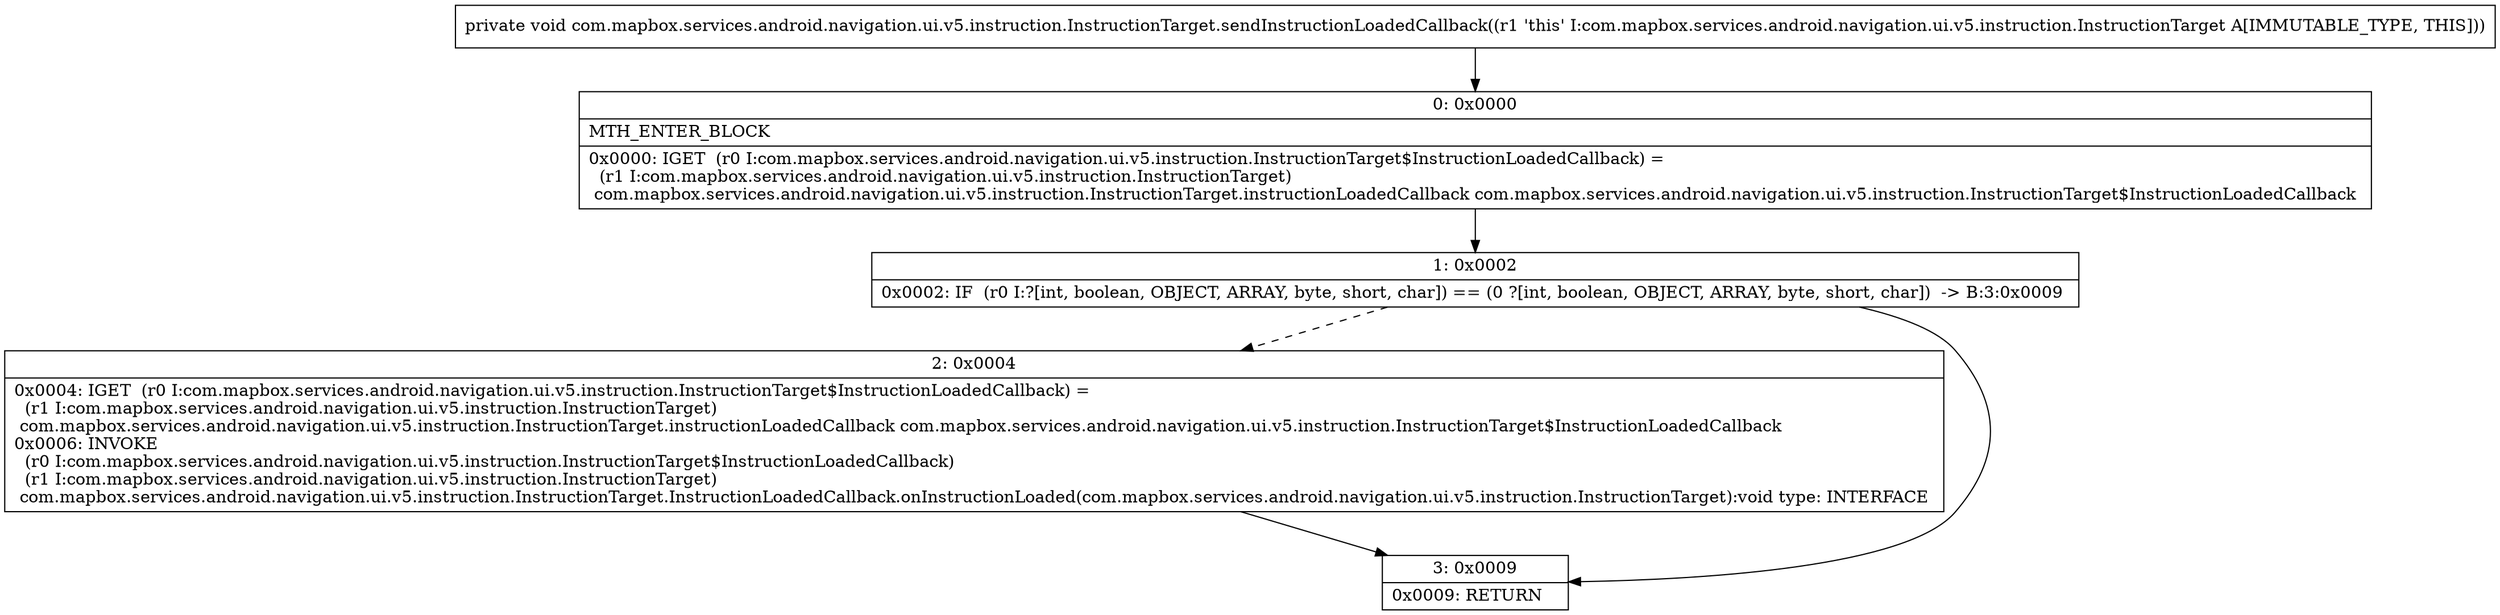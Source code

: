 digraph "CFG forcom.mapbox.services.android.navigation.ui.v5.instruction.InstructionTarget.sendInstructionLoadedCallback()V" {
Node_0 [shape=record,label="{0\:\ 0x0000|MTH_ENTER_BLOCK\l|0x0000: IGET  (r0 I:com.mapbox.services.android.navigation.ui.v5.instruction.InstructionTarget$InstructionLoadedCallback) = \l  (r1 I:com.mapbox.services.android.navigation.ui.v5.instruction.InstructionTarget)\l com.mapbox.services.android.navigation.ui.v5.instruction.InstructionTarget.instructionLoadedCallback com.mapbox.services.android.navigation.ui.v5.instruction.InstructionTarget$InstructionLoadedCallback \l}"];
Node_1 [shape=record,label="{1\:\ 0x0002|0x0002: IF  (r0 I:?[int, boolean, OBJECT, ARRAY, byte, short, char]) == (0 ?[int, boolean, OBJECT, ARRAY, byte, short, char])  \-\> B:3:0x0009 \l}"];
Node_2 [shape=record,label="{2\:\ 0x0004|0x0004: IGET  (r0 I:com.mapbox.services.android.navigation.ui.v5.instruction.InstructionTarget$InstructionLoadedCallback) = \l  (r1 I:com.mapbox.services.android.navigation.ui.v5.instruction.InstructionTarget)\l com.mapbox.services.android.navigation.ui.v5.instruction.InstructionTarget.instructionLoadedCallback com.mapbox.services.android.navigation.ui.v5.instruction.InstructionTarget$InstructionLoadedCallback \l0x0006: INVOKE  \l  (r0 I:com.mapbox.services.android.navigation.ui.v5.instruction.InstructionTarget$InstructionLoadedCallback)\l  (r1 I:com.mapbox.services.android.navigation.ui.v5.instruction.InstructionTarget)\l com.mapbox.services.android.navigation.ui.v5.instruction.InstructionTarget.InstructionLoadedCallback.onInstructionLoaded(com.mapbox.services.android.navigation.ui.v5.instruction.InstructionTarget):void type: INTERFACE \l}"];
Node_3 [shape=record,label="{3\:\ 0x0009|0x0009: RETURN   \l}"];
MethodNode[shape=record,label="{private void com.mapbox.services.android.navigation.ui.v5.instruction.InstructionTarget.sendInstructionLoadedCallback((r1 'this' I:com.mapbox.services.android.navigation.ui.v5.instruction.InstructionTarget A[IMMUTABLE_TYPE, THIS])) }"];
MethodNode -> Node_0;
Node_0 -> Node_1;
Node_1 -> Node_2[style=dashed];
Node_1 -> Node_3;
Node_2 -> Node_3;
}

